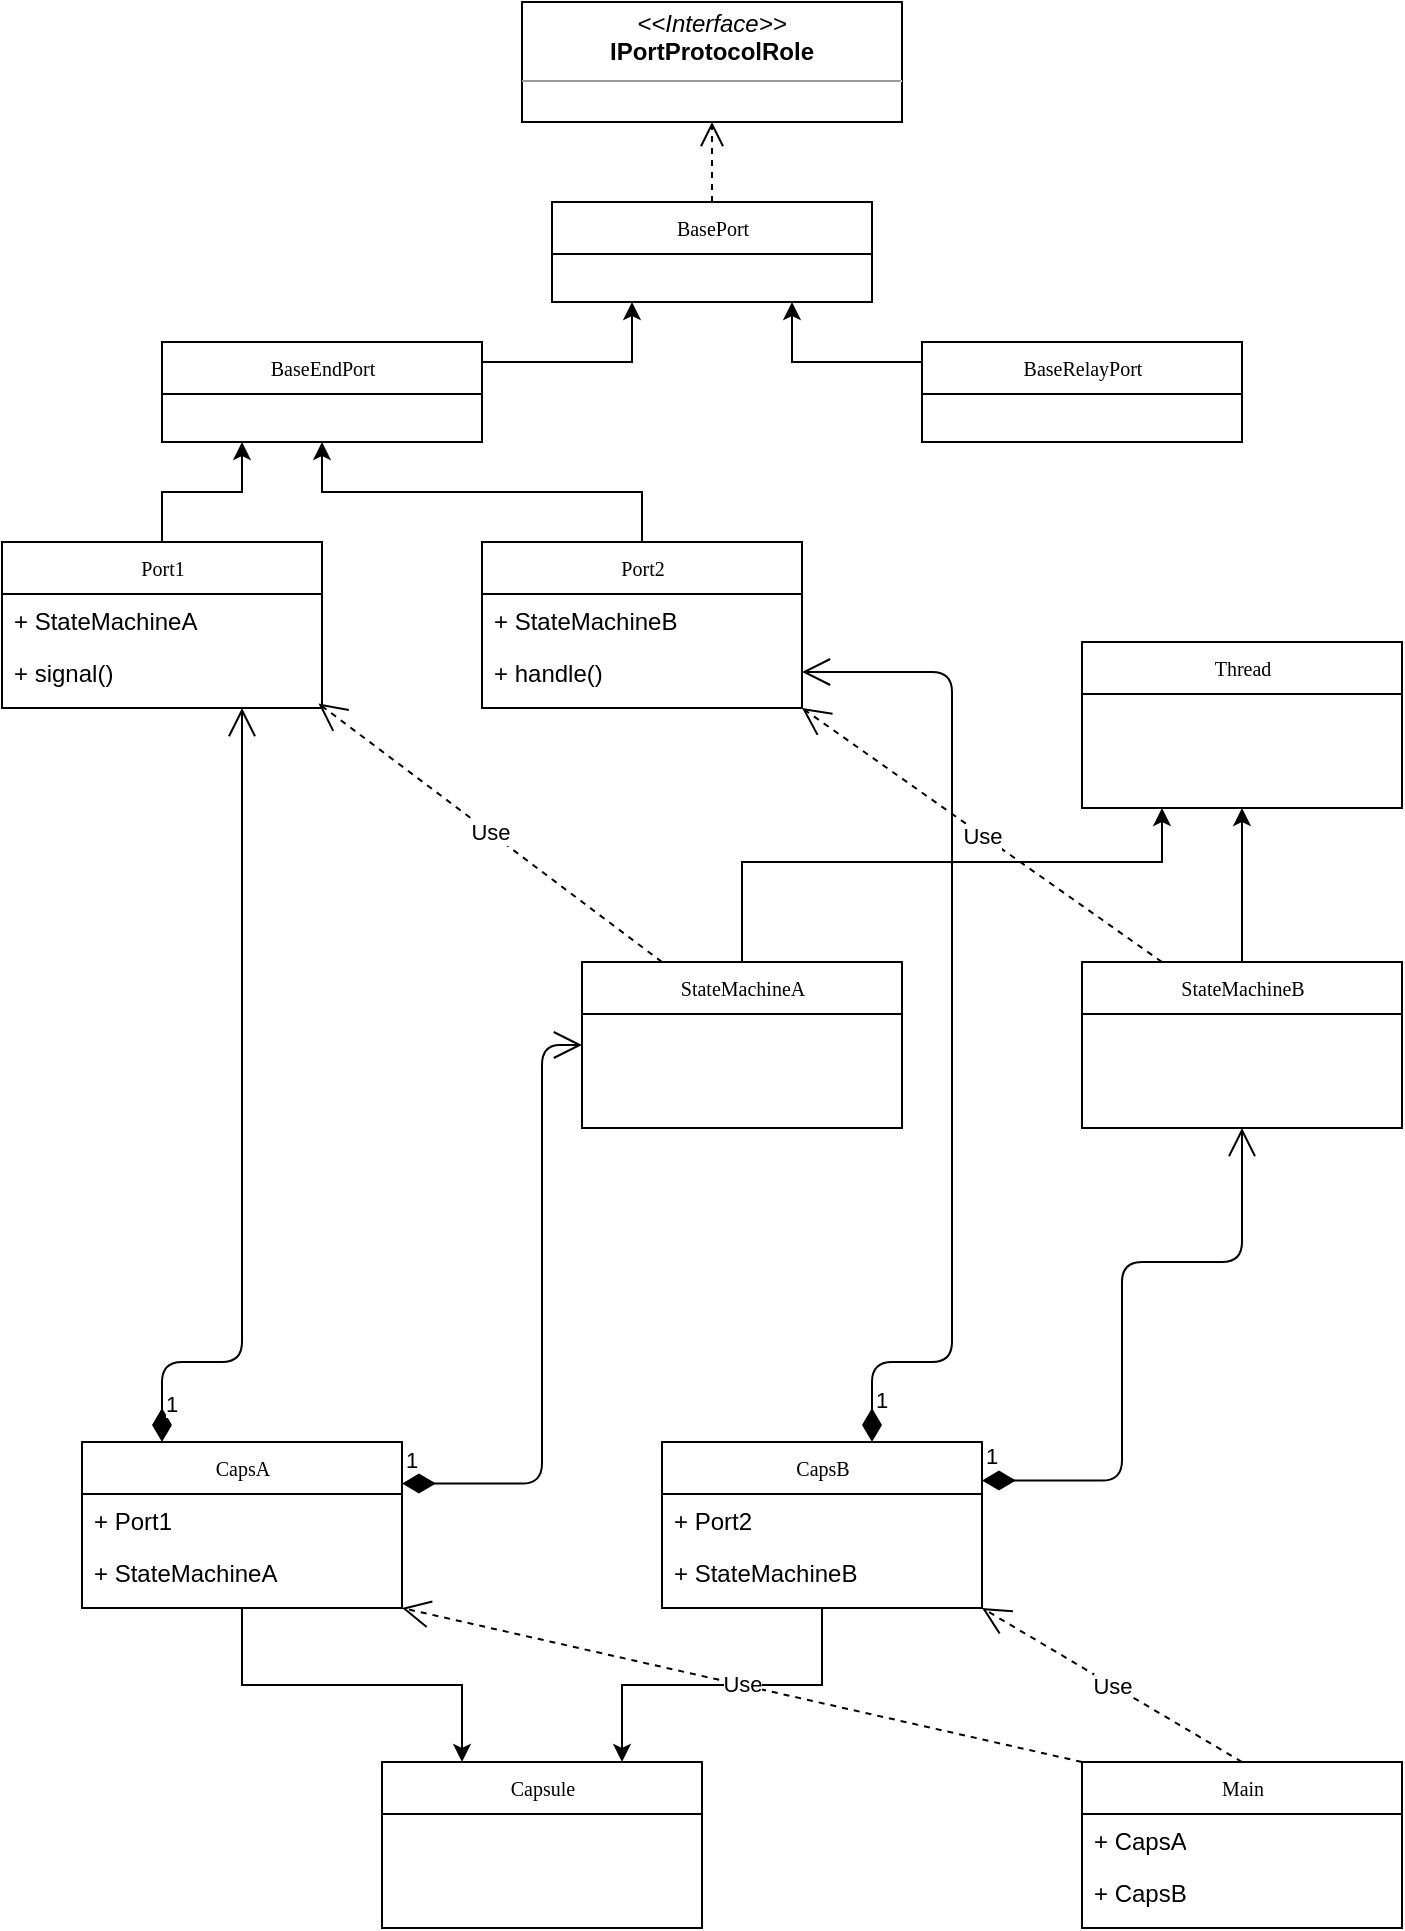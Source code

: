 <mxfile version="13.8.8" type="device"><diagram name="Page-1" id="c4acf3e9-155e-7222-9cf6-157b1a14988f"><mxGraphModel dx="1178" dy="625" grid="1" gridSize="10" guides="1" tooltips="1" connect="1" arrows="1" fold="1" page="1" pageScale="1" pageWidth="850" pageHeight="1100" background="#ffffff" math="0" shadow="0"><root><mxCell id="0"/><mxCell id="1" parent="0"/><mxCell id="17acba5748e5396b-20" value="BasePort" style="swimlane;html=1;fontStyle=0;childLayout=stackLayout;horizontal=1;startSize=26;fillColor=none;horizontalStack=0;resizeParent=1;resizeLast=0;collapsible=1;marginBottom=0;swimlaneFillColor=#ffffff;rounded=0;shadow=0;comic=0;labelBackgroundColor=none;strokeWidth=1;fontFamily=Verdana;fontSize=10;align=center;" parent="1" vertex="1"><mxGeometry x="345" y="120" width="160" height="50" as="geometry"><mxRectangle x="150" y="200" width="70" height="26" as="alternateBounds"/></mxGeometry></mxCell><mxCell id="VzCXT4_6NG5FQDphTg-P-11" style="edgeStyle=orthogonalEdgeStyle;rounded=0;orthogonalLoop=1;jettySize=auto;html=1;entryX=0.75;entryY=1;entryDx=0;entryDy=0;" edge="1" parent="1" source="17acba5748e5396b-30" target="17acba5748e5396b-20"><mxGeometry relative="1" as="geometry"><Array as="points"><mxPoint x="465" y="200"/></Array></mxGeometry></mxCell><mxCell id="17acba5748e5396b-30" value="BaseRelayPort" style="swimlane;html=1;fontStyle=0;childLayout=stackLayout;horizontal=1;startSize=26;fillColor=none;horizontalStack=0;resizeParent=1;resizeLast=0;collapsible=1;marginBottom=0;swimlaneFillColor=#ffffff;rounded=0;shadow=0;comic=0;labelBackgroundColor=none;strokeWidth=1;fontFamily=Verdana;fontSize=10;align=center;" parent="1" vertex="1"><mxGeometry x="530" y="190" width="160" height="50" as="geometry"/></mxCell><mxCell id="VzCXT4_6NG5FQDphTg-P-32" style="edgeStyle=orthogonalEdgeStyle;rounded=0;orthogonalLoop=1;jettySize=auto;html=1;entryX=0.75;entryY=0;entryDx=0;entryDy=0;" edge="1" parent="1" source="17acba5748e5396b-44" target="VzCXT4_6NG5FQDphTg-P-31"><mxGeometry relative="1" as="geometry"/></mxCell><mxCell id="17acba5748e5396b-44" value="CapsB" style="swimlane;html=1;fontStyle=0;childLayout=stackLayout;horizontal=1;startSize=26;fillColor=none;horizontalStack=0;resizeParent=1;resizeLast=0;collapsible=1;marginBottom=0;swimlaneFillColor=#ffffff;rounded=0;shadow=0;comic=0;labelBackgroundColor=none;strokeWidth=1;fontFamily=Verdana;fontSize=10;align=center;" parent="1" vertex="1"><mxGeometry x="400" y="740" width="160" height="83" as="geometry"/></mxCell><mxCell id="17acba5748e5396b-45" value="+ Port2" style="text;html=1;strokeColor=none;fillColor=none;align=left;verticalAlign=top;spacingLeft=4;spacingRight=4;whiteSpace=wrap;overflow=hidden;rotatable=0;points=[[0,0.5],[1,0.5]];portConstraint=eastwest;" parent="17acba5748e5396b-44" vertex="1"><mxGeometry y="26" width="160" height="26" as="geometry"/></mxCell><mxCell id="17acba5748e5396b-47" value="+ StateMachineB" style="text;html=1;strokeColor=none;fillColor=none;align=left;verticalAlign=top;spacingLeft=4;spacingRight=4;whiteSpace=wrap;overflow=hidden;rotatable=0;points=[[0,0.5],[1,0.5]];portConstraint=eastwest;" parent="17acba5748e5396b-44" vertex="1"><mxGeometry y="52" width="160" height="26" as="geometry"/></mxCell><mxCell id="5d2195bd80daf111-5" value="Thread" style="swimlane;html=1;fontStyle=0;childLayout=stackLayout;horizontal=1;startSize=26;fillColor=none;horizontalStack=0;resizeParent=1;resizeLast=0;collapsible=1;marginBottom=0;swimlaneFillColor=#ffffff;rounded=0;shadow=0;comic=0;labelBackgroundColor=none;strokeWidth=1;fontFamily=Verdana;fontSize=10;align=center;" parent="1" vertex="1"><mxGeometry x="610" y="340" width="160" height="83" as="geometry"/></mxCell><mxCell id="5d2195bd80daf111-21" style="edgeStyle=orthogonalEdgeStyle;rounded=0;html=1;labelBackgroundColor=none;startFill=0;endArrow=open;endFill=0;endSize=10;fontFamily=Verdana;fontSize=10;dashed=1;exitX=0.5;exitY=0;exitDx=0;exitDy=0;entryX=0.5;entryY=1;entryDx=0;entryDy=0;" parent="1" source="17acba5748e5396b-20" target="5d2195bd80daf111-18" edge="1"><mxGeometry relative="1" as="geometry"><mxPoint x="340" y="90" as="targetPoint"/><Array as="points"><mxPoint x="425" y="120"/></Array></mxGeometry></mxCell><mxCell id="5d2195bd80daf111-18" value="&lt;p style=&quot;margin: 0px ; margin-top: 4px ; text-align: center&quot;&gt;&lt;i&gt;&amp;lt;&amp;lt;Interface&amp;gt;&amp;gt;&lt;/i&gt;&lt;br&gt;&lt;b&gt;IPortProtocolRole&lt;/b&gt;&lt;/p&gt;&lt;hr size=&quot;1&quot;&gt;&lt;p style=&quot;margin: 0px ; margin-left: 4px&quot;&gt;&lt;br&gt;&lt;/p&gt;&lt;hr size=&quot;1&quot;&gt;&lt;p style=&quot;margin: 0px ; margin-left: 4px&quot;&gt;&lt;br&gt;&lt;/p&gt;" style="verticalAlign=top;align=left;overflow=fill;fontSize=12;fontFamily=Helvetica;html=1;rounded=0;shadow=0;comic=0;labelBackgroundColor=none;strokeWidth=1" parent="1" vertex="1"><mxGeometry x="330" y="20" width="190" height="60" as="geometry"/></mxCell><mxCell id="VzCXT4_6NG5FQDphTg-P-12" style="edgeStyle=orthogonalEdgeStyle;rounded=0;orthogonalLoop=1;jettySize=auto;html=1;entryX=0.25;entryY=1;entryDx=0;entryDy=0;" edge="1" parent="1" source="VzCXT4_6NG5FQDphTg-P-2" target="VzCXT4_6NG5FQDphTg-P-9"><mxGeometry relative="1" as="geometry"/></mxCell><mxCell id="VzCXT4_6NG5FQDphTg-P-2" value="Port1" style="swimlane;html=1;fontStyle=0;childLayout=stackLayout;horizontal=1;startSize=26;fillColor=none;horizontalStack=0;resizeParent=1;resizeLast=0;collapsible=1;marginBottom=0;swimlaneFillColor=#ffffff;rounded=0;shadow=0;comic=0;labelBackgroundColor=none;strokeWidth=1;fontFamily=Verdana;fontSize=10;align=center;" vertex="1" parent="1"><mxGeometry x="70" y="290" width="160" height="83" as="geometry"/></mxCell><mxCell id="VzCXT4_6NG5FQDphTg-P-3" value="+ StateMachineA" style="text;html=1;strokeColor=none;fillColor=none;align=left;verticalAlign=top;spacingLeft=4;spacingRight=4;whiteSpace=wrap;overflow=hidden;rotatable=0;points=[[0,0.5],[1,0.5]];portConstraint=eastwest;" vertex="1" parent="VzCXT4_6NG5FQDphTg-P-2"><mxGeometry y="26" width="160" height="26" as="geometry"/></mxCell><mxCell id="VzCXT4_6NG5FQDphTg-P-4" value="+ signal()" style="text;html=1;strokeColor=none;fillColor=none;align=left;verticalAlign=top;spacingLeft=4;spacingRight=4;whiteSpace=wrap;overflow=hidden;rotatable=0;points=[[0,0.5],[1,0.5]];portConstraint=eastwest;" vertex="1" parent="VzCXT4_6NG5FQDphTg-P-2"><mxGeometry y="52" width="160" height="26" as="geometry"/></mxCell><mxCell id="VzCXT4_6NG5FQDphTg-P-13" style="edgeStyle=orthogonalEdgeStyle;rounded=0;orthogonalLoop=1;jettySize=auto;html=1;entryX=0.5;entryY=1;entryDx=0;entryDy=0;" edge="1" parent="1" source="VzCXT4_6NG5FQDphTg-P-5" target="VzCXT4_6NG5FQDphTg-P-9"><mxGeometry relative="1" as="geometry"/></mxCell><mxCell id="VzCXT4_6NG5FQDphTg-P-5" value="Port2" style="swimlane;html=1;fontStyle=0;childLayout=stackLayout;horizontal=1;startSize=26;fillColor=none;horizontalStack=0;resizeParent=1;resizeLast=0;collapsible=1;marginBottom=0;swimlaneFillColor=#ffffff;rounded=0;shadow=0;comic=0;labelBackgroundColor=none;strokeWidth=1;fontFamily=Verdana;fontSize=10;align=center;" vertex="1" parent="1"><mxGeometry x="310" y="290" width="160" height="83" as="geometry"/></mxCell><mxCell id="VzCXT4_6NG5FQDphTg-P-6" value="+ StateMachineB" style="text;html=1;strokeColor=none;fillColor=none;align=left;verticalAlign=top;spacingLeft=4;spacingRight=4;whiteSpace=wrap;overflow=hidden;rotatable=0;points=[[0,0.5],[1,0.5]];portConstraint=eastwest;" vertex="1" parent="VzCXT4_6NG5FQDphTg-P-5"><mxGeometry y="26" width="160" height="26" as="geometry"/></mxCell><mxCell id="VzCXT4_6NG5FQDphTg-P-7" value="+ handle()" style="text;html=1;strokeColor=none;fillColor=none;align=left;verticalAlign=top;spacingLeft=4;spacingRight=4;whiteSpace=wrap;overflow=hidden;rotatable=0;points=[[0,0.5],[1,0.5]];portConstraint=eastwest;" vertex="1" parent="VzCXT4_6NG5FQDphTg-P-5"><mxGeometry y="52" width="160" height="26" as="geometry"/></mxCell><mxCell id="VzCXT4_6NG5FQDphTg-P-10" style="edgeStyle=orthogonalEdgeStyle;rounded=0;orthogonalLoop=1;jettySize=auto;html=1;entryX=0.25;entryY=1;entryDx=0;entryDy=0;" edge="1" parent="1" source="VzCXT4_6NG5FQDphTg-P-9" target="17acba5748e5396b-20"><mxGeometry relative="1" as="geometry"><Array as="points"><mxPoint x="385" y="200"/></Array></mxGeometry></mxCell><mxCell id="VzCXT4_6NG5FQDphTg-P-9" value="BaseEndPort" style="swimlane;html=1;fontStyle=0;childLayout=stackLayout;horizontal=1;startSize=26;fillColor=none;horizontalStack=0;resizeParent=1;resizeLast=0;collapsible=1;marginBottom=0;swimlaneFillColor=#ffffff;rounded=0;shadow=0;comic=0;labelBackgroundColor=none;strokeWidth=1;fontFamily=Verdana;fontSize=10;align=center;" vertex="1" parent="1"><mxGeometry x="150" y="190" width="160" height="50" as="geometry"><mxRectangle x="150" y="200" width="70" height="26" as="alternateBounds"/></mxGeometry></mxCell><mxCell id="VzCXT4_6NG5FQDphTg-P-19" style="edgeStyle=orthogonalEdgeStyle;rounded=0;orthogonalLoop=1;jettySize=auto;html=1;entryX=0.25;entryY=1;entryDx=0;entryDy=0;" edge="1" parent="1" source="VzCXT4_6NG5FQDphTg-P-17" target="5d2195bd80daf111-5"><mxGeometry relative="1" as="geometry"><Array as="points"><mxPoint x="440" y="450"/><mxPoint x="650" y="450"/></Array></mxGeometry></mxCell><mxCell id="VzCXT4_6NG5FQDphTg-P-17" value="StateMachineA" style="swimlane;html=1;fontStyle=0;childLayout=stackLayout;horizontal=1;startSize=26;fillColor=none;horizontalStack=0;resizeParent=1;resizeLast=0;collapsible=1;marginBottom=0;swimlaneFillColor=#ffffff;rounded=0;shadow=0;comic=0;labelBackgroundColor=none;strokeWidth=1;fontFamily=Verdana;fontSize=10;align=center;" vertex="1" parent="1"><mxGeometry x="360" y="500" width="160" height="83" as="geometry"/></mxCell><mxCell id="VzCXT4_6NG5FQDphTg-P-20" style="edgeStyle=orthogonalEdgeStyle;rounded=0;orthogonalLoop=1;jettySize=auto;html=1;entryX=0.5;entryY=1;entryDx=0;entryDy=0;" edge="1" parent="1" source="VzCXT4_6NG5FQDphTg-P-18" target="5d2195bd80daf111-5"><mxGeometry relative="1" as="geometry"/></mxCell><mxCell id="VzCXT4_6NG5FQDphTg-P-18" value="StateMachineB" style="swimlane;html=1;fontStyle=0;childLayout=stackLayout;horizontal=1;startSize=26;fillColor=none;horizontalStack=0;resizeParent=1;resizeLast=0;collapsible=1;marginBottom=0;swimlaneFillColor=#ffffff;rounded=0;shadow=0;comic=0;labelBackgroundColor=none;strokeWidth=1;fontFamily=Verdana;fontSize=10;align=center;" vertex="1" parent="1"><mxGeometry x="610" y="500" width="160" height="83" as="geometry"/></mxCell><mxCell id="VzCXT4_6NG5FQDphTg-P-33" style="edgeStyle=orthogonalEdgeStyle;rounded=0;orthogonalLoop=1;jettySize=auto;html=1;entryX=0.25;entryY=0;entryDx=0;entryDy=0;" edge="1" parent="1" source="VzCXT4_6NG5FQDphTg-P-21" target="VzCXT4_6NG5FQDphTg-P-31"><mxGeometry relative="1" as="geometry"/></mxCell><mxCell id="VzCXT4_6NG5FQDphTg-P-21" value="CapsA" style="swimlane;html=1;fontStyle=0;childLayout=stackLayout;horizontal=1;startSize=26;fillColor=none;horizontalStack=0;resizeParent=1;resizeLast=0;collapsible=1;marginBottom=0;swimlaneFillColor=#ffffff;rounded=0;shadow=0;comic=0;labelBackgroundColor=none;strokeWidth=1;fontFamily=Verdana;fontSize=10;align=center;" vertex="1" parent="1"><mxGeometry x="110" y="740" width="160" height="83" as="geometry"/></mxCell><mxCell id="VzCXT4_6NG5FQDphTg-P-22" value="+ Port1" style="text;html=1;strokeColor=none;fillColor=none;align=left;verticalAlign=top;spacingLeft=4;spacingRight=4;whiteSpace=wrap;overflow=hidden;rotatable=0;points=[[0,0.5],[1,0.5]];portConstraint=eastwest;" vertex="1" parent="VzCXT4_6NG5FQDphTg-P-21"><mxGeometry y="26" width="160" height="26" as="geometry"/></mxCell><mxCell id="VzCXT4_6NG5FQDphTg-P-23" value="+ StateMachineA" style="text;html=1;strokeColor=none;fillColor=none;align=left;verticalAlign=top;spacingLeft=4;spacingRight=4;whiteSpace=wrap;overflow=hidden;rotatable=0;points=[[0,0.5],[1,0.5]];portConstraint=eastwest;" vertex="1" parent="VzCXT4_6NG5FQDphTg-P-21"><mxGeometry y="52" width="160" height="26" as="geometry"/></mxCell><mxCell id="VzCXT4_6NG5FQDphTg-P-24" value="1" style="endArrow=open;html=1;endSize=12;startArrow=diamondThin;startSize=14;startFill=1;edgeStyle=orthogonalEdgeStyle;align=left;verticalAlign=bottom;exitX=1;exitY=0.25;exitDx=0;exitDy=0;entryX=0;entryY=0.5;entryDx=0;entryDy=0;" edge="1" parent="1" source="VzCXT4_6NG5FQDphTg-P-21" target="VzCXT4_6NG5FQDphTg-P-17"><mxGeometry x="-1" y="3" relative="1" as="geometry"><mxPoint x="340" y="570" as="sourcePoint"/><mxPoint x="340" y="640" as="targetPoint"/><Array as="points"><mxPoint x="340" y="761"/><mxPoint x="340" y="542"/></Array></mxGeometry></mxCell><mxCell id="VzCXT4_6NG5FQDphTg-P-25" value="1" style="endArrow=open;html=1;endSize=12;startArrow=diamondThin;startSize=14;startFill=1;edgeStyle=orthogonalEdgeStyle;align=left;verticalAlign=bottom;exitX=1;exitY=0.25;exitDx=0;exitDy=0;entryX=0.5;entryY=1;entryDx=0;entryDy=0;" edge="1" parent="1" target="VzCXT4_6NG5FQDphTg-P-18"><mxGeometry x="-1" y="3" relative="1" as="geometry"><mxPoint x="560" y="759.25" as="sourcePoint"/><mxPoint x="700" y="590" as="targetPoint"/><Array as="points"><mxPoint x="630" y="759"/><mxPoint x="630" y="650"/><mxPoint x="690" y="650"/></Array></mxGeometry></mxCell><mxCell id="VzCXT4_6NG5FQDphTg-P-26" value="1" style="endArrow=open;html=1;endSize=12;startArrow=diamondThin;startSize=14;startFill=1;edgeStyle=orthogonalEdgeStyle;align=left;verticalAlign=bottom;exitX=0.25;exitY=0;exitDx=0;exitDy=0;entryX=0.75;entryY=1;entryDx=0;entryDy=0;" edge="1" parent="1" source="VzCXT4_6NG5FQDphTg-P-21" target="VzCXT4_6NG5FQDphTg-P-2"><mxGeometry x="-0.951" relative="1" as="geometry"><mxPoint x="120" y="699.25" as="sourcePoint"/><mxPoint x="210" y="480" as="targetPoint"/><Array as="points"><mxPoint x="150" y="700"/><mxPoint x="190" y="700"/></Array><mxPoint as="offset"/></mxGeometry></mxCell><mxCell id="VzCXT4_6NG5FQDphTg-P-27" value="1" style="endArrow=open;html=1;endSize=12;startArrow=diamondThin;startSize=14;startFill=1;edgeStyle=orthogonalEdgeStyle;align=left;verticalAlign=bottom;exitX=0.25;exitY=0;exitDx=0;exitDy=0;entryX=1;entryY=0.5;entryDx=0;entryDy=0;" edge="1" parent="1" target="VzCXT4_6NG5FQDphTg-P-7"><mxGeometry x="-0.951" relative="1" as="geometry"><mxPoint x="505" y="740" as="sourcePoint"/><mxPoint x="545" y="373" as="targetPoint"/><Array as="points"><mxPoint x="505" y="700"/><mxPoint x="545" y="700"/><mxPoint x="545" y="355"/></Array><mxPoint as="offset"/></mxGeometry></mxCell><mxCell id="VzCXT4_6NG5FQDphTg-P-28" value="Use" style="endArrow=open;endSize=12;dashed=1;html=1;exitX=0.25;exitY=0;exitDx=0;exitDy=0;entryX=0.989;entryY=1.105;entryDx=0;entryDy=0;entryPerimeter=0;" edge="1" parent="1" source="VzCXT4_6NG5FQDphTg-P-17" target="VzCXT4_6NG5FQDphTg-P-4"><mxGeometry width="160" relative="1" as="geometry"><mxPoint x="220" y="410" as="sourcePoint"/><mxPoint x="380" y="410" as="targetPoint"/></mxGeometry></mxCell><mxCell id="VzCXT4_6NG5FQDphTg-P-29" value="Use" style="endArrow=open;endSize=12;dashed=1;html=1;entryX=1;entryY=1;entryDx=0;entryDy=0;exitX=0.25;exitY=0;exitDx=0;exitDy=0;" edge="1" parent="1" source="VzCXT4_6NG5FQDphTg-P-18" target="VzCXT4_6NG5FQDphTg-P-5"><mxGeometry width="160" relative="1" as="geometry"><mxPoint x="630" y="460" as="sourcePoint"/><mxPoint x="490" y="370.73" as="targetPoint"/></mxGeometry></mxCell><mxCell id="VzCXT4_6NG5FQDphTg-P-31" value="Capsule" style="swimlane;html=1;fontStyle=0;childLayout=stackLayout;horizontal=1;startSize=26;fillColor=none;horizontalStack=0;resizeParent=1;resizeLast=0;collapsible=1;marginBottom=0;swimlaneFillColor=#ffffff;rounded=0;shadow=0;comic=0;labelBackgroundColor=none;strokeWidth=1;fontFamily=Verdana;fontSize=10;align=center;" vertex="1" parent="1"><mxGeometry x="260" y="900" width="160" height="83" as="geometry"/></mxCell><mxCell id="VzCXT4_6NG5FQDphTg-P-40" value="Main" style="swimlane;html=1;fontStyle=0;childLayout=stackLayout;horizontal=1;startSize=26;fillColor=none;horizontalStack=0;resizeParent=1;resizeLast=0;collapsible=1;marginBottom=0;swimlaneFillColor=#ffffff;rounded=0;shadow=0;comic=0;labelBackgroundColor=none;strokeWidth=1;fontFamily=Verdana;fontSize=10;align=center;" vertex="1" parent="1"><mxGeometry x="610" y="900" width="160" height="83" as="geometry"/></mxCell><mxCell id="VzCXT4_6NG5FQDphTg-P-41" value="+ CapsA" style="text;html=1;strokeColor=none;fillColor=none;align=left;verticalAlign=top;spacingLeft=4;spacingRight=4;whiteSpace=wrap;overflow=hidden;rotatable=0;points=[[0,0.5],[1,0.5]];portConstraint=eastwest;" vertex="1" parent="VzCXT4_6NG5FQDphTg-P-40"><mxGeometry y="26" width="160" height="26" as="geometry"/></mxCell><mxCell id="VzCXT4_6NG5FQDphTg-P-42" value="+ CapsB" style="text;html=1;strokeColor=none;fillColor=none;align=left;verticalAlign=top;spacingLeft=4;spacingRight=4;whiteSpace=wrap;overflow=hidden;rotatable=0;points=[[0,0.5],[1,0.5]];portConstraint=eastwest;" vertex="1" parent="VzCXT4_6NG5FQDphTg-P-40"><mxGeometry y="52" width="160" height="26" as="geometry"/></mxCell><mxCell id="VzCXT4_6NG5FQDphTg-P-43" value="Use" style="endArrow=open;endSize=12;dashed=1;html=1;entryX=1;entryY=1;entryDx=0;entryDy=0;exitX=0.5;exitY=0;exitDx=0;exitDy=0;" edge="1" parent="1" source="VzCXT4_6NG5FQDphTg-P-40" target="17acba5748e5396b-44"><mxGeometry width="160" relative="1" as="geometry"><mxPoint x="540" y="950" as="sourcePoint"/><mxPoint x="720" y="822" as="targetPoint"/></mxGeometry></mxCell><mxCell id="VzCXT4_6NG5FQDphTg-P-45" value="Use" style="endArrow=open;endSize=12;dashed=1;html=1;entryX=1;entryY=1;entryDx=0;entryDy=0;exitX=0;exitY=0;exitDx=0;exitDy=0;" edge="1" parent="1" source="VzCXT4_6NG5FQDphTg-P-40"><mxGeometry width="160" relative="1" as="geometry"><mxPoint x="400" y="900" as="sourcePoint"/><mxPoint x="270" y="823" as="targetPoint"/></mxGeometry></mxCell></root></mxGraphModel></diagram></mxfile>